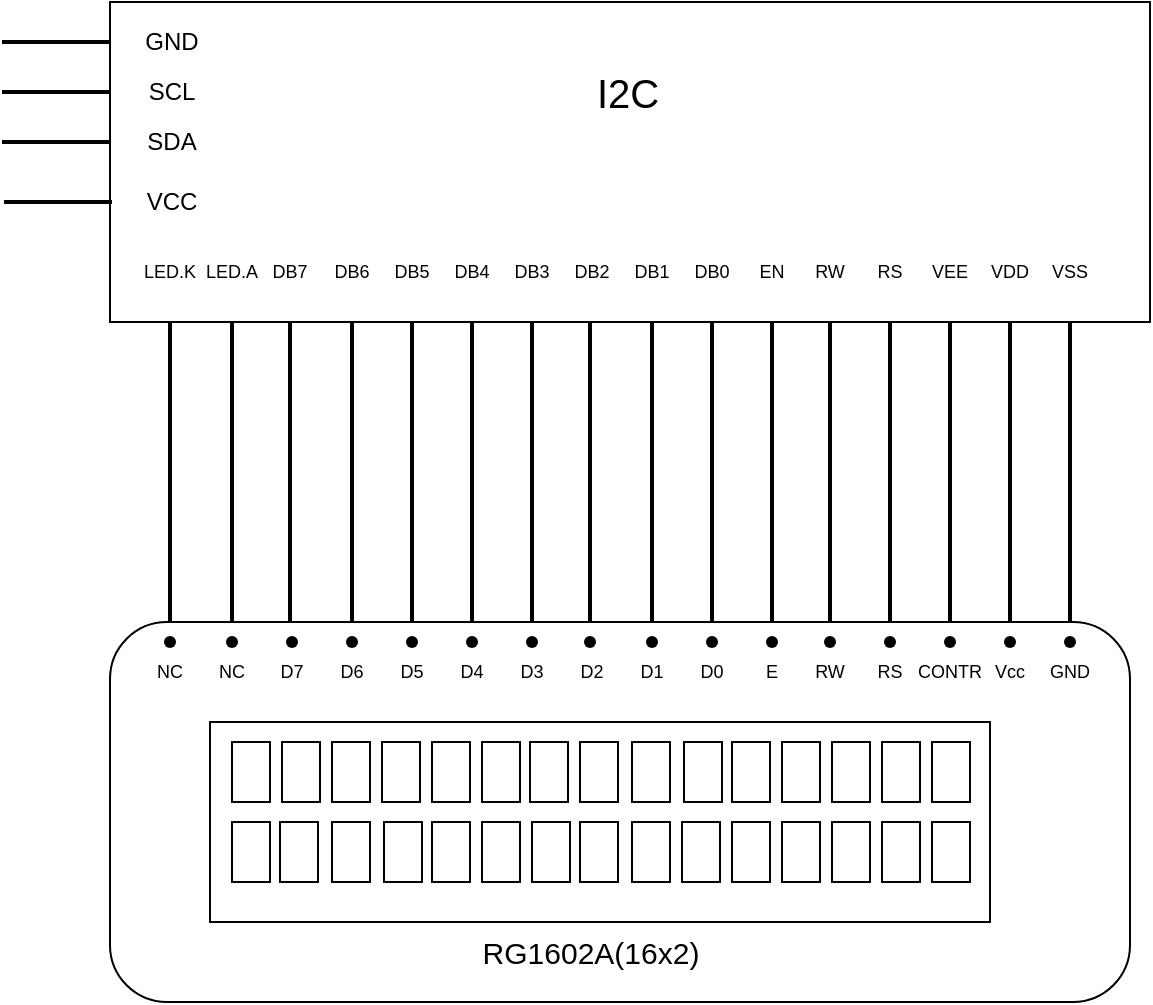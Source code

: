 <mxfile version="25.0.1">
  <diagram name="Page-1" id="u681L3nMVyve64kM8XXH">
    <mxGraphModel dx="1035" dy="511" grid="1" gridSize="10" guides="1" tooltips="1" connect="1" arrows="1" fold="1" page="1" pageScale="1" pageWidth="827" pageHeight="1169" math="0" shadow="0">
      <root>
        <mxCell id="0" />
        <mxCell id="1" parent="0" />
        <mxCell id="uHq5jvhFukHIdlzhlTPt-64" value="" style="rounded=0;whiteSpace=wrap;html=1;" parent="1" vertex="1">
          <mxGeometry x="364" y="480" width="100" height="20" as="geometry" />
        </mxCell>
        <mxCell id="uHq5jvhFukHIdlzhlTPt-3" value="" style="rounded=1;whiteSpace=wrap;html=1;" parent="1" vertex="1">
          <mxGeometry x="154" y="350" width="510" height="190" as="geometry" />
        </mxCell>
        <mxCell id="uHq5jvhFukHIdlzhlTPt-4" value="" style="rounded=0;whiteSpace=wrap;html=1;" parent="1" vertex="1">
          <mxGeometry x="204" y="400" width="390" height="100" as="geometry" />
        </mxCell>
        <mxCell id="uHq5jvhFukHIdlzhlTPt-6" value="" style="shape=waypoint;sketch=0;fillStyle=solid;size=6;pointerEvents=1;points=[];fillColor=none;resizable=0;rotatable=0;perimeter=centerPerimeter;snapToPoint=1;" parent="1" vertex="1">
          <mxGeometry x="205" y="350" width="20" height="20" as="geometry" />
        </mxCell>
        <mxCell id="uHq5jvhFukHIdlzhlTPt-8" value="" style="shape=waypoint;sketch=0;fillStyle=solid;size=6;pointerEvents=1;points=[];fillColor=none;resizable=0;rotatable=0;perimeter=centerPerimeter;snapToPoint=1;" parent="1" vertex="1">
          <mxGeometry x="235" y="350" width="20" height="20" as="geometry" />
        </mxCell>
        <mxCell id="uHq5jvhFukHIdlzhlTPt-9" value="" style="shape=waypoint;sketch=0;fillStyle=solid;size=6;pointerEvents=1;points=[];fillColor=none;resizable=0;rotatable=0;perimeter=centerPerimeter;snapToPoint=1;" parent="1" vertex="1">
          <mxGeometry x="295" y="350" width="20" height="20" as="geometry" />
        </mxCell>
        <mxCell id="uHq5jvhFukHIdlzhlTPt-10" value="" style="shape=waypoint;sketch=0;fillStyle=solid;size=6;pointerEvents=1;points=[];fillColor=none;resizable=0;rotatable=0;perimeter=centerPerimeter;snapToPoint=1;" parent="1" vertex="1">
          <mxGeometry x="265" y="350" width="20" height="20" as="geometry" />
        </mxCell>
        <mxCell id="uHq5jvhFukHIdlzhlTPt-11" value="" style="shape=waypoint;sketch=0;fillStyle=solid;size=6;pointerEvents=1;points=[];fillColor=none;resizable=0;rotatable=0;perimeter=centerPerimeter;snapToPoint=1;" parent="1" vertex="1">
          <mxGeometry x="325" y="350" width="20" height="20" as="geometry" />
        </mxCell>
        <mxCell id="uHq5jvhFukHIdlzhlTPt-14" value="" style="shape=waypoint;sketch=0;fillStyle=solid;size=6;pointerEvents=1;points=[];fillColor=none;resizable=0;rotatable=0;perimeter=centerPerimeter;snapToPoint=1;" parent="1" vertex="1">
          <mxGeometry x="355" y="350" width="20" height="20" as="geometry" />
        </mxCell>
        <mxCell id="uHq5jvhFukHIdlzhlTPt-15" value="" style="shape=waypoint;sketch=0;fillStyle=solid;size=6;pointerEvents=1;points=[];fillColor=none;resizable=0;rotatable=0;perimeter=centerPerimeter;snapToPoint=1;" parent="1" vertex="1">
          <mxGeometry x="415" y="350" width="20" height="20" as="geometry" />
        </mxCell>
        <mxCell id="uHq5jvhFukHIdlzhlTPt-16" value="" style="shape=waypoint;sketch=0;fillStyle=solid;size=6;pointerEvents=1;points=[];fillColor=none;resizable=0;rotatable=0;perimeter=centerPerimeter;snapToPoint=1;" parent="1" vertex="1">
          <mxGeometry x="384" y="350" width="20" height="20" as="geometry" />
        </mxCell>
        <mxCell id="uHq5jvhFukHIdlzhlTPt-18" value="" style="shape=waypoint;sketch=0;fillStyle=solid;size=6;pointerEvents=1;points=[];fillColor=none;resizable=0;rotatable=0;perimeter=centerPerimeter;snapToPoint=1;" parent="1" vertex="1">
          <mxGeometry x="174" y="350" width="20" height="20" as="geometry" />
        </mxCell>
        <mxCell id="uHq5jvhFukHIdlzhlTPt-19" value="" style="shape=waypoint;sketch=0;fillStyle=solid;size=6;pointerEvents=1;points=[];fillColor=none;resizable=0;rotatable=0;perimeter=centerPerimeter;snapToPoint=1;" parent="1" vertex="1">
          <mxGeometry x="445" y="350" width="20" height="20" as="geometry" />
        </mxCell>
        <mxCell id="uHq5jvhFukHIdlzhlTPt-20" value="" style="shape=waypoint;sketch=0;fillStyle=solid;size=6;pointerEvents=1;points=[];fillColor=none;resizable=0;rotatable=0;perimeter=centerPerimeter;snapToPoint=1;" parent="1" vertex="1">
          <mxGeometry x="475" y="350" width="20" height="20" as="geometry" />
        </mxCell>
        <mxCell id="uHq5jvhFukHIdlzhlTPt-21" value="" style="shape=waypoint;sketch=0;fillStyle=solid;size=6;pointerEvents=1;points=[];fillColor=none;resizable=0;rotatable=0;perimeter=centerPerimeter;snapToPoint=1;" parent="1" vertex="1">
          <mxGeometry x="504" y="350" width="20" height="20" as="geometry" />
        </mxCell>
        <mxCell id="uHq5jvhFukHIdlzhlTPt-22" value="" style="line;strokeWidth=2;direction=south;html=1;" parent="1" vertex="1">
          <mxGeometry x="179" y="200" width="10" height="150" as="geometry" />
        </mxCell>
        <mxCell id="uHq5jvhFukHIdlzhlTPt-24" value="" style="line;strokeWidth=2;direction=south;html=1;" parent="1" vertex="1">
          <mxGeometry x="210" y="200" width="10" height="150" as="geometry" />
        </mxCell>
        <mxCell id="uHq5jvhFukHIdlzhlTPt-25" value="" style="line;strokeWidth=2;direction=south;html=1;" parent="1" vertex="1">
          <mxGeometry x="509" y="200" width="10" height="150" as="geometry" />
        </mxCell>
        <mxCell id="uHq5jvhFukHIdlzhlTPt-26" value="" style="line;strokeWidth=2;direction=south;html=1;" parent="1" vertex="1">
          <mxGeometry x="239" y="200" width="10" height="150" as="geometry" />
        </mxCell>
        <mxCell id="uHq5jvhFukHIdlzhlTPt-27" value="" style="line;strokeWidth=2;direction=south;html=1;" parent="1" vertex="1">
          <mxGeometry x="480" y="200" width="10" height="150" as="geometry" />
        </mxCell>
        <mxCell id="uHq5jvhFukHIdlzhlTPt-28" value="" style="line;strokeWidth=2;direction=south;html=1;" parent="1" vertex="1">
          <mxGeometry x="389" y="200" width="10" height="150" as="geometry" />
        </mxCell>
        <mxCell id="uHq5jvhFukHIdlzhlTPt-31" value="" style="line;strokeWidth=2;direction=south;html=1;" parent="1" vertex="1">
          <mxGeometry x="270" y="200" width="10" height="150" as="geometry" />
        </mxCell>
        <mxCell id="uHq5jvhFukHIdlzhlTPt-32" value="" style="line;strokeWidth=2;direction=south;html=1;" parent="1" vertex="1">
          <mxGeometry x="360" y="200" width="10" height="150" as="geometry" />
        </mxCell>
        <mxCell id="uHq5jvhFukHIdlzhlTPt-33" value="" style="line;strokeWidth=2;direction=south;html=1;" parent="1" vertex="1">
          <mxGeometry x="330" y="200" width="10" height="150" as="geometry" />
        </mxCell>
        <mxCell id="uHq5jvhFukHIdlzhlTPt-35" value="" style="line;strokeWidth=2;direction=south;html=1;" parent="1" vertex="1">
          <mxGeometry x="300" y="200" width="10" height="150" as="geometry" />
        </mxCell>
        <mxCell id="uHq5jvhFukHIdlzhlTPt-36" value="" style="line;strokeWidth=2;direction=south;html=1;" parent="1" vertex="1">
          <mxGeometry x="420" y="200" width="10" height="150" as="geometry" />
        </mxCell>
        <mxCell id="uHq5jvhFukHIdlzhlTPt-38" value="" style="line;strokeWidth=2;direction=south;html=1;" parent="1" vertex="1">
          <mxGeometry x="450" y="200" width="10" height="150" as="geometry" />
        </mxCell>
        <mxCell id="uHq5jvhFukHIdlzhlTPt-39" value="&lt;font style=&quot;font-size: 15px;&quot;&gt;RG1602A(16x2)&lt;/font&gt;" style="text;html=1;align=center;verticalAlign=middle;whiteSpace=wrap;rounded=0;" parent="1" vertex="1">
          <mxGeometry x="339.75" y="500" width="108.5" height="30" as="geometry" />
        </mxCell>
        <mxCell id="uHq5jvhFukHIdlzhlTPt-41" value="" style="rounded=0;whiteSpace=wrap;html=1;" parent="1" vertex="1">
          <mxGeometry x="154" y="40" width="520" height="160" as="geometry" />
        </mxCell>
        <mxCell id="uHq5jvhFukHIdlzhlTPt-48" value="&lt;font&gt;LED.K&lt;/font&gt;" style="text;html=1;align=center;verticalAlign=middle;whiteSpace=wrap;rounded=0;fontSize=9;" parent="1" vertex="1">
          <mxGeometry x="174" y="170" width="20" height="10" as="geometry" />
        </mxCell>
        <mxCell id="uHq5jvhFukHIdlzhlTPt-55" value="&lt;font&gt;LED.A&lt;/font&gt;" style="text;html=1;align=center;verticalAlign=middle;whiteSpace=wrap;rounded=0;fontSize=9;" parent="1" vertex="1">
          <mxGeometry x="205" y="170" width="20" height="10" as="geometry" />
        </mxCell>
        <mxCell id="uHq5jvhFukHIdlzhlTPt-56" value="" style="line;strokeWidth=2;direction=south;html=1;" parent="1" vertex="1">
          <mxGeometry x="539" y="200" width="10" height="150" as="geometry" />
        </mxCell>
        <mxCell id="uHq5jvhFukHIdlzhlTPt-57" value="" style="line;strokeWidth=2;direction=south;html=1;" parent="1" vertex="1">
          <mxGeometry x="569" y="200" width="10" height="150" as="geometry" />
        </mxCell>
        <mxCell id="uHq5jvhFukHIdlzhlTPt-58" value="" style="line;strokeWidth=2;direction=south;html=1;" parent="1" vertex="1">
          <mxGeometry x="599" y="200" width="10" height="150" as="geometry" />
        </mxCell>
        <mxCell id="uHq5jvhFukHIdlzhlTPt-59" value="" style="shape=waypoint;sketch=0;fillStyle=solid;size=6;pointerEvents=1;points=[];fillColor=none;resizable=0;rotatable=0;perimeter=centerPerimeter;snapToPoint=1;" parent="1" vertex="1">
          <mxGeometry x="534" y="350" width="20" height="20" as="geometry" />
        </mxCell>
        <mxCell id="uHq5jvhFukHIdlzhlTPt-60" value="" style="shape=waypoint;sketch=0;fillStyle=solid;size=6;pointerEvents=1;points=[];fillColor=none;resizable=0;rotatable=0;perimeter=centerPerimeter;snapToPoint=1;" parent="1" vertex="1">
          <mxGeometry x="564" y="350" width="20" height="20" as="geometry" />
        </mxCell>
        <mxCell id="uHq5jvhFukHIdlzhlTPt-61" value="" style="shape=waypoint;sketch=0;fillStyle=solid;size=6;pointerEvents=1;points=[];fillColor=none;resizable=0;rotatable=0;perimeter=centerPerimeter;snapToPoint=1;" parent="1" vertex="1">
          <mxGeometry x="594" y="350" width="20" height="20" as="geometry" />
        </mxCell>
        <mxCell id="uHq5jvhFukHIdlzhlTPt-62" value="" style="shape=waypoint;sketch=0;fillStyle=solid;size=6;pointerEvents=1;points=[];fillColor=none;resizable=0;rotatable=0;perimeter=centerPerimeter;snapToPoint=1;" parent="1" vertex="1">
          <mxGeometry x="624" y="350" width="20" height="20" as="geometry" />
        </mxCell>
        <mxCell id="uHq5jvhFukHIdlzhlTPt-63" value="" style="line;strokeWidth=2;direction=south;html=1;" parent="1" vertex="1">
          <mxGeometry x="629" y="200" width="10" height="150" as="geometry" />
        </mxCell>
        <mxCell id="uHq5jvhFukHIdlzhlTPt-66" value="&lt;font&gt;DB7&lt;/font&gt;" style="text;html=1;align=center;verticalAlign=middle;whiteSpace=wrap;rounded=0;fontSize=9;" parent="1" vertex="1">
          <mxGeometry x="229" y="170" width="30" height="10" as="geometry" />
        </mxCell>
        <mxCell id="uHq5jvhFukHIdlzhlTPt-68" value="&lt;font&gt;DB6&lt;/font&gt;" style="text;html=1;align=center;verticalAlign=middle;whiteSpace=wrap;rounded=0;fontSize=9;" parent="1" vertex="1">
          <mxGeometry x="260" y="170" width="30" height="10" as="geometry" />
        </mxCell>
        <mxCell id="uHq5jvhFukHIdlzhlTPt-69" value="&lt;font&gt;DB5&lt;/font&gt;" style="text;html=1;align=center;verticalAlign=middle;whiteSpace=wrap;rounded=0;fontSize=9;" parent="1" vertex="1">
          <mxGeometry x="290" y="170" width="30" height="10" as="geometry" />
        </mxCell>
        <mxCell id="uHq5jvhFukHIdlzhlTPt-70" value="&lt;font&gt;DB4&lt;/font&gt;" style="text;html=1;align=center;verticalAlign=middle;whiteSpace=wrap;rounded=0;fontSize=9;" parent="1" vertex="1">
          <mxGeometry x="320" y="170" width="30" height="10" as="geometry" />
        </mxCell>
        <mxCell id="uHq5jvhFukHIdlzhlTPt-74" value="&lt;font&gt;DB3&lt;/font&gt;" style="text;html=1;align=center;verticalAlign=middle;whiteSpace=wrap;rounded=0;fontSize=9;" parent="1" vertex="1">
          <mxGeometry x="350" y="170" width="30" height="10" as="geometry" />
        </mxCell>
        <mxCell id="uHq5jvhFukHIdlzhlTPt-75" value="&lt;font&gt;DB2&lt;/font&gt;" style="text;html=1;align=center;verticalAlign=middle;whiteSpace=wrap;rounded=0;fontSize=9;" parent="1" vertex="1">
          <mxGeometry x="380" y="170" width="30" height="10" as="geometry" />
        </mxCell>
        <mxCell id="uHq5jvhFukHIdlzhlTPt-76" value="&lt;font&gt;DB1&lt;/font&gt;" style="text;html=1;align=center;verticalAlign=middle;whiteSpace=wrap;rounded=0;fontSize=9;" parent="1" vertex="1">
          <mxGeometry x="410" y="170" width="30" height="10" as="geometry" />
        </mxCell>
        <mxCell id="uHq5jvhFukHIdlzhlTPt-79" value="&lt;font&gt;DB0&lt;/font&gt;" style="text;html=1;align=center;verticalAlign=middle;whiteSpace=wrap;rounded=0;fontSize=9;" parent="1" vertex="1">
          <mxGeometry x="440" y="170" width="30" height="10" as="geometry" />
        </mxCell>
        <mxCell id="uHq5jvhFukHIdlzhlTPt-80" value="EN" style="text;html=1;align=center;verticalAlign=middle;whiteSpace=wrap;rounded=0;fontSize=9;" parent="1" vertex="1">
          <mxGeometry x="470" y="170" width="30" height="10" as="geometry" />
        </mxCell>
        <mxCell id="uHq5jvhFukHIdlzhlTPt-81" value="RW" style="text;html=1;align=center;verticalAlign=middle;whiteSpace=wrap;rounded=0;fontSize=9;" parent="1" vertex="1">
          <mxGeometry x="499" y="170" width="30" height="10" as="geometry" />
        </mxCell>
        <mxCell id="uHq5jvhFukHIdlzhlTPt-82" value="VEE" style="text;html=1;align=center;verticalAlign=middle;whiteSpace=wrap;rounded=0;fontSize=9;" parent="1" vertex="1">
          <mxGeometry x="559" y="170" width="30" height="10" as="geometry" />
        </mxCell>
        <mxCell id="uHq5jvhFukHIdlzhlTPt-83" value="RS" style="text;html=1;align=center;verticalAlign=middle;whiteSpace=wrap;rounded=0;fontSize=9;" parent="1" vertex="1">
          <mxGeometry x="529" y="170" width="30" height="10" as="geometry" />
        </mxCell>
        <mxCell id="uHq5jvhFukHIdlzhlTPt-86" value="VDD" style="text;html=1;align=center;verticalAlign=middle;whiteSpace=wrap;rounded=0;fontSize=9;" parent="1" vertex="1">
          <mxGeometry x="589" y="170" width="30" height="10" as="geometry" />
        </mxCell>
        <mxCell id="uHq5jvhFukHIdlzhlTPt-87" value="VSS" style="text;html=1;align=center;verticalAlign=middle;whiteSpace=wrap;rounded=0;fontSize=9;" parent="1" vertex="1">
          <mxGeometry x="619" y="170" width="30" height="10" as="geometry" />
        </mxCell>
        <mxCell id="uHq5jvhFukHIdlzhlTPt-89" value="" style="rounded=0;whiteSpace=wrap;html=1;" parent="1" vertex="1">
          <mxGeometry x="315" y="450" width="19" height="30" as="geometry" />
        </mxCell>
        <mxCell id="uHq5jvhFukHIdlzhlTPt-90" value="" style="rounded=0;whiteSpace=wrap;html=1;" parent="1" vertex="1">
          <mxGeometry x="315" y="410" width="19" height="30" as="geometry" />
        </mxCell>
        <mxCell id="uHq5jvhFukHIdlzhlTPt-91" value="" style="rounded=0;whiteSpace=wrap;html=1;" parent="1" vertex="1">
          <mxGeometry x="291" y="450" width="19" height="30" as="geometry" />
        </mxCell>
        <mxCell id="uHq5jvhFukHIdlzhlTPt-92" value="" style="rounded=0;whiteSpace=wrap;html=1;" parent="1" vertex="1">
          <mxGeometry x="290" y="410" width="19" height="30" as="geometry" />
        </mxCell>
        <mxCell id="uHq5jvhFukHIdlzhlTPt-93" value="" style="rounded=0;whiteSpace=wrap;html=1;" parent="1" vertex="1">
          <mxGeometry x="265" y="450" width="19" height="30" as="geometry" />
        </mxCell>
        <mxCell id="uHq5jvhFukHIdlzhlTPt-94" value="" style="rounded=0;whiteSpace=wrap;html=1;" parent="1" vertex="1">
          <mxGeometry x="265" y="410" width="19" height="30" as="geometry" />
        </mxCell>
        <mxCell id="uHq5jvhFukHIdlzhlTPt-95" value="" style="rounded=0;whiteSpace=wrap;html=1;" parent="1" vertex="1">
          <mxGeometry x="239" y="450" width="19" height="30" as="geometry" />
        </mxCell>
        <mxCell id="uHq5jvhFukHIdlzhlTPt-96" value="" style="rounded=0;whiteSpace=wrap;html=1;" parent="1" vertex="1">
          <mxGeometry x="240" y="410" width="19" height="30" as="geometry" />
        </mxCell>
        <mxCell id="uHq5jvhFukHIdlzhlTPt-97" value="" style="rounded=0;whiteSpace=wrap;html=1;" parent="1" vertex="1">
          <mxGeometry x="215" y="450" width="19" height="30" as="geometry" />
        </mxCell>
        <mxCell id="uHq5jvhFukHIdlzhlTPt-98" value="" style="rounded=0;whiteSpace=wrap;html=1;" parent="1" vertex="1">
          <mxGeometry x="215" y="410" width="19" height="30" as="geometry" />
        </mxCell>
        <mxCell id="uHq5jvhFukHIdlzhlTPt-99" value="" style="rounded=0;whiteSpace=wrap;html=1;" parent="1" vertex="1">
          <mxGeometry x="340" y="410" width="19" height="30" as="geometry" />
        </mxCell>
        <mxCell id="uHq5jvhFukHIdlzhlTPt-100" value="" style="rounded=0;whiteSpace=wrap;html=1;" parent="1" vertex="1">
          <mxGeometry x="364" y="410" width="19" height="30" as="geometry" />
        </mxCell>
        <mxCell id="uHq5jvhFukHIdlzhlTPt-101" value="" style="rounded=0;whiteSpace=wrap;html=1;" parent="1" vertex="1">
          <mxGeometry x="389" y="410" width="19" height="30" as="geometry" />
        </mxCell>
        <mxCell id="uHq5jvhFukHIdlzhlTPt-102" value="" style="rounded=0;whiteSpace=wrap;html=1;" parent="1" vertex="1">
          <mxGeometry x="415" y="410" width="19" height="30" as="geometry" />
        </mxCell>
        <mxCell id="uHq5jvhFukHIdlzhlTPt-103" value="" style="rounded=0;whiteSpace=wrap;html=1;" parent="1" vertex="1">
          <mxGeometry x="441" y="410" width="19" height="30" as="geometry" />
        </mxCell>
        <mxCell id="uHq5jvhFukHIdlzhlTPt-105" value="" style="rounded=0;whiteSpace=wrap;html=1;" parent="1" vertex="1">
          <mxGeometry x="465" y="410" width="19" height="30" as="geometry" />
        </mxCell>
        <mxCell id="uHq5jvhFukHIdlzhlTPt-106" value="" style="rounded=0;whiteSpace=wrap;html=1;" parent="1" vertex="1">
          <mxGeometry x="490" y="410" width="19" height="30" as="geometry" />
        </mxCell>
        <mxCell id="uHq5jvhFukHIdlzhlTPt-107" value="" style="rounded=0;whiteSpace=wrap;html=1;" parent="1" vertex="1">
          <mxGeometry x="515" y="410" width="19" height="30" as="geometry" />
        </mxCell>
        <mxCell id="uHq5jvhFukHIdlzhlTPt-108" value="" style="rounded=0;whiteSpace=wrap;html=1;" parent="1" vertex="1">
          <mxGeometry x="540" y="410" width="19" height="30" as="geometry" />
        </mxCell>
        <mxCell id="uHq5jvhFukHIdlzhlTPt-110" value="" style="rounded=0;whiteSpace=wrap;html=1;" parent="1" vertex="1">
          <mxGeometry x="565" y="410" width="19" height="30" as="geometry" />
        </mxCell>
        <mxCell id="uHq5jvhFukHIdlzhlTPt-113" value="" style="rounded=0;whiteSpace=wrap;html=1;" parent="1" vertex="1">
          <mxGeometry x="389" y="450" width="19" height="30" as="geometry" />
        </mxCell>
        <mxCell id="uHq5jvhFukHIdlzhlTPt-114" value="" style="rounded=0;whiteSpace=wrap;html=1;" parent="1" vertex="1">
          <mxGeometry x="365" y="450" width="19" height="30" as="geometry" />
        </mxCell>
        <mxCell id="uHq5jvhFukHIdlzhlTPt-115" value="" style="rounded=0;whiteSpace=wrap;html=1;" parent="1" vertex="1">
          <mxGeometry x="340" y="450" width="19" height="30" as="geometry" />
        </mxCell>
        <mxCell id="uHq5jvhFukHIdlzhlTPt-116" value="" style="rounded=0;whiteSpace=wrap;html=1;" parent="1" vertex="1">
          <mxGeometry x="465" y="450" width="19" height="30" as="geometry" />
        </mxCell>
        <mxCell id="uHq5jvhFukHIdlzhlTPt-117" value="" style="rounded=0;whiteSpace=wrap;html=1;" parent="1" vertex="1">
          <mxGeometry x="440" y="450" width="19" height="30" as="geometry" />
        </mxCell>
        <mxCell id="uHq5jvhFukHIdlzhlTPt-118" value="" style="rounded=0;whiteSpace=wrap;html=1;" parent="1" vertex="1">
          <mxGeometry x="415" y="450" width="19" height="30" as="geometry" />
        </mxCell>
        <mxCell id="uHq5jvhFukHIdlzhlTPt-119" value="" style="rounded=0;whiteSpace=wrap;html=1;" parent="1" vertex="1">
          <mxGeometry x="515" y="450" width="19" height="30" as="geometry" />
        </mxCell>
        <mxCell id="uHq5jvhFukHIdlzhlTPt-120" value="" style="rounded=0;whiteSpace=wrap;html=1;" parent="1" vertex="1">
          <mxGeometry x="490" y="450" width="19" height="30" as="geometry" />
        </mxCell>
        <mxCell id="uHq5jvhFukHIdlzhlTPt-122" value="" style="rounded=0;whiteSpace=wrap;html=1;" parent="1" vertex="1">
          <mxGeometry x="540" y="450" width="19" height="30" as="geometry" />
        </mxCell>
        <mxCell id="uHq5jvhFukHIdlzhlTPt-123" value="" style="rounded=0;whiteSpace=wrap;html=1;" parent="1" vertex="1">
          <mxGeometry x="565" y="450" width="19" height="30" as="geometry" />
        </mxCell>
        <mxCell id="uHq5jvhFukHIdlzhlTPt-125" value="NC" style="text;html=1;align=center;verticalAlign=middle;whiteSpace=wrap;rounded=0;fontSize=9;" parent="1" vertex="1">
          <mxGeometry x="205" y="370" width="20" height="10" as="geometry" />
        </mxCell>
        <mxCell id="uHq5jvhFukHIdlzhlTPt-126" value="CONTR" style="text;html=1;align=center;verticalAlign=middle;whiteSpace=wrap;rounded=0;fontSize=9;" parent="1" vertex="1">
          <mxGeometry x="554" y="370" width="40" height="10" as="geometry" />
        </mxCell>
        <mxCell id="uHq5jvhFukHIdlzhlTPt-127" value="NC" style="text;html=1;align=center;verticalAlign=middle;whiteSpace=wrap;rounded=0;fontSize=9;" parent="1" vertex="1">
          <mxGeometry x="174" y="370" width="20" height="10" as="geometry" />
        </mxCell>
        <mxCell id="uHq5jvhFukHIdlzhlTPt-128" value="D3" style="text;html=1;align=center;verticalAlign=middle;whiteSpace=wrap;rounded=0;fontSize=9;" parent="1" vertex="1">
          <mxGeometry x="355" y="370" width="20" height="10" as="geometry" />
        </mxCell>
        <mxCell id="uHq5jvhFukHIdlzhlTPt-129" value="D7" style="text;html=1;align=center;verticalAlign=middle;whiteSpace=wrap;rounded=0;fontSize=9;" parent="1" vertex="1">
          <mxGeometry x="235" y="370" width="20" height="10" as="geometry" />
        </mxCell>
        <mxCell id="uHq5jvhFukHIdlzhlTPt-130" value="D2" style="text;html=1;align=center;verticalAlign=middle;whiteSpace=wrap;rounded=0;fontSize=9;" parent="1" vertex="1">
          <mxGeometry x="385" y="370" width="20" height="10" as="geometry" />
        </mxCell>
        <mxCell id="uHq5jvhFukHIdlzhlTPt-131" value="D6" style="text;html=1;align=center;verticalAlign=middle;whiteSpace=wrap;rounded=0;fontSize=9;" parent="1" vertex="1">
          <mxGeometry x="265" y="370" width="20" height="10" as="geometry" />
        </mxCell>
        <mxCell id="uHq5jvhFukHIdlzhlTPt-132" value="D1" style="text;html=1;align=center;verticalAlign=middle;whiteSpace=wrap;rounded=0;fontSize=9;" parent="1" vertex="1">
          <mxGeometry x="415" y="370" width="20" height="10" as="geometry" />
        </mxCell>
        <mxCell id="uHq5jvhFukHIdlzhlTPt-133" value="D5" style="text;html=1;align=center;verticalAlign=middle;whiteSpace=wrap;rounded=0;fontSize=9;" parent="1" vertex="1">
          <mxGeometry x="295" y="370" width="20" height="10" as="geometry" />
        </mxCell>
        <mxCell id="uHq5jvhFukHIdlzhlTPt-135" value="D0" style="text;html=1;align=center;verticalAlign=middle;whiteSpace=wrap;rounded=0;fontSize=9;" parent="1" vertex="1">
          <mxGeometry x="445" y="370" width="20" height="10" as="geometry" />
        </mxCell>
        <mxCell id="uHq5jvhFukHIdlzhlTPt-136" value="D4" style="text;html=1;align=center;verticalAlign=middle;whiteSpace=wrap;rounded=0;fontSize=9;" parent="1" vertex="1">
          <mxGeometry x="325" y="370" width="20" height="10" as="geometry" />
        </mxCell>
        <mxCell id="2olckZ55s99aHlfucAB_-2" value="E" style="text;html=1;align=center;verticalAlign=middle;whiteSpace=wrap;rounded=0;fontSize=9;" vertex="1" parent="1">
          <mxGeometry x="475" y="370" width="20" height="10" as="geometry" />
        </mxCell>
        <mxCell id="2olckZ55s99aHlfucAB_-3" value="RW" style="text;html=1;align=center;verticalAlign=middle;whiteSpace=wrap;rounded=0;fontSize=9;" vertex="1" parent="1">
          <mxGeometry x="504" y="370" width="20" height="10" as="geometry" />
        </mxCell>
        <mxCell id="2olckZ55s99aHlfucAB_-4" value="Vcc" style="text;html=1;align=center;verticalAlign=middle;whiteSpace=wrap;rounded=0;fontSize=9;" vertex="1" parent="1">
          <mxGeometry x="594" y="370" width="20" height="10" as="geometry" />
        </mxCell>
        <mxCell id="2olckZ55s99aHlfucAB_-5" value="RS" style="text;html=1;align=center;verticalAlign=middle;whiteSpace=wrap;rounded=0;fontSize=9;" vertex="1" parent="1">
          <mxGeometry x="534" y="370" width="20" height="10" as="geometry" />
        </mxCell>
        <mxCell id="2olckZ55s99aHlfucAB_-6" value="GND" style="text;html=1;align=center;verticalAlign=middle;whiteSpace=wrap;rounded=0;fontSize=9;" vertex="1" parent="1">
          <mxGeometry x="624" y="370" width="20" height="10" as="geometry" />
        </mxCell>
        <mxCell id="2olckZ55s99aHlfucAB_-8" value="&lt;span style=&quot;font-size: 20px;&quot;&gt;I2C&lt;/span&gt;" style="text;html=1;align=center;verticalAlign=middle;whiteSpace=wrap;rounded=0;" vertex="1" parent="1">
          <mxGeometry x="383" y="70" width="60" height="30" as="geometry" />
        </mxCell>
        <mxCell id="2olckZ55s99aHlfucAB_-9" value="GND" style="text;html=1;align=center;verticalAlign=middle;whiteSpace=wrap;rounded=0;" vertex="1" parent="1">
          <mxGeometry x="155" y="50" width="60" height="20" as="geometry" />
        </mxCell>
        <mxCell id="2olckZ55s99aHlfucAB_-10" value="SCL" style="text;html=1;align=center;verticalAlign=middle;whiteSpace=wrap;rounded=0;" vertex="1" parent="1">
          <mxGeometry x="155" y="75" width="60" height="20" as="geometry" />
        </mxCell>
        <mxCell id="2olckZ55s99aHlfucAB_-11" value="SDA" style="text;html=1;align=center;verticalAlign=middle;whiteSpace=wrap;rounded=0;" vertex="1" parent="1">
          <mxGeometry x="155" y="100" width="60" height="20" as="geometry" />
        </mxCell>
        <mxCell id="2olckZ55s99aHlfucAB_-12" value="VCC" style="text;html=1;align=center;verticalAlign=middle;whiteSpace=wrap;rounded=0;" vertex="1" parent="1">
          <mxGeometry x="155" y="130" width="60" height="20" as="geometry" />
        </mxCell>
        <mxCell id="2olckZ55s99aHlfucAB_-13" value="" style="line;strokeWidth=2;html=1;" vertex="1" parent="1">
          <mxGeometry x="100" y="55" width="54" height="10" as="geometry" />
        </mxCell>
        <mxCell id="2olckZ55s99aHlfucAB_-14" value="" style="line;strokeWidth=2;html=1;" vertex="1" parent="1">
          <mxGeometry x="100" y="80" width="54" height="10" as="geometry" />
        </mxCell>
        <mxCell id="2olckZ55s99aHlfucAB_-15" value="" style="line;strokeWidth=2;html=1;" vertex="1" parent="1">
          <mxGeometry x="100" y="105" width="54" height="10" as="geometry" />
        </mxCell>
        <mxCell id="2olckZ55s99aHlfucAB_-16" value="" style="line;strokeWidth=2;html=1;" vertex="1" parent="1">
          <mxGeometry x="101" y="135" width="54" height="10" as="geometry" />
        </mxCell>
      </root>
    </mxGraphModel>
  </diagram>
</mxfile>
